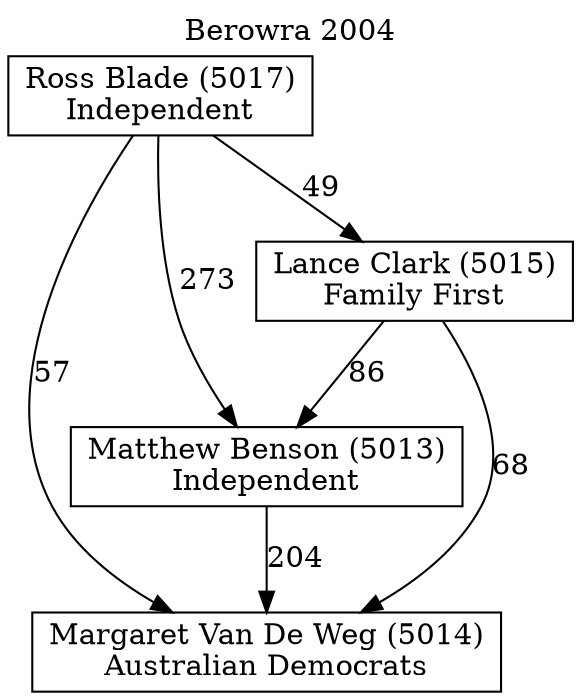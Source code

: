 // House preference flow
digraph "Margaret Van De Weg (5014)_Berowra_2004" {
	graph [label="Berowra 2004" labelloc=t mclimit=2]
	node [shape=box]
	"Margaret Van De Weg (5014)" [label="Margaret Van De Weg (5014)
Australian Democrats"]
	"Matthew Benson (5013)" [label="Matthew Benson (5013)
Independent"]
	"Lance Clark (5015)" [label="Lance Clark (5015)
Family First"]
	"Ross Blade (5017)" [label="Ross Blade (5017)
Independent"]
	"Matthew Benson (5013)" -> "Margaret Van De Weg (5014)" [label=204]
	"Lance Clark (5015)" -> "Matthew Benson (5013)" [label=86]
	"Ross Blade (5017)" -> "Lance Clark (5015)" [label=49]
	"Lance Clark (5015)" -> "Margaret Van De Weg (5014)" [label=68]
	"Ross Blade (5017)" -> "Margaret Van De Weg (5014)" [label=57]
	"Ross Blade (5017)" -> "Matthew Benson (5013)" [label=273]
}
